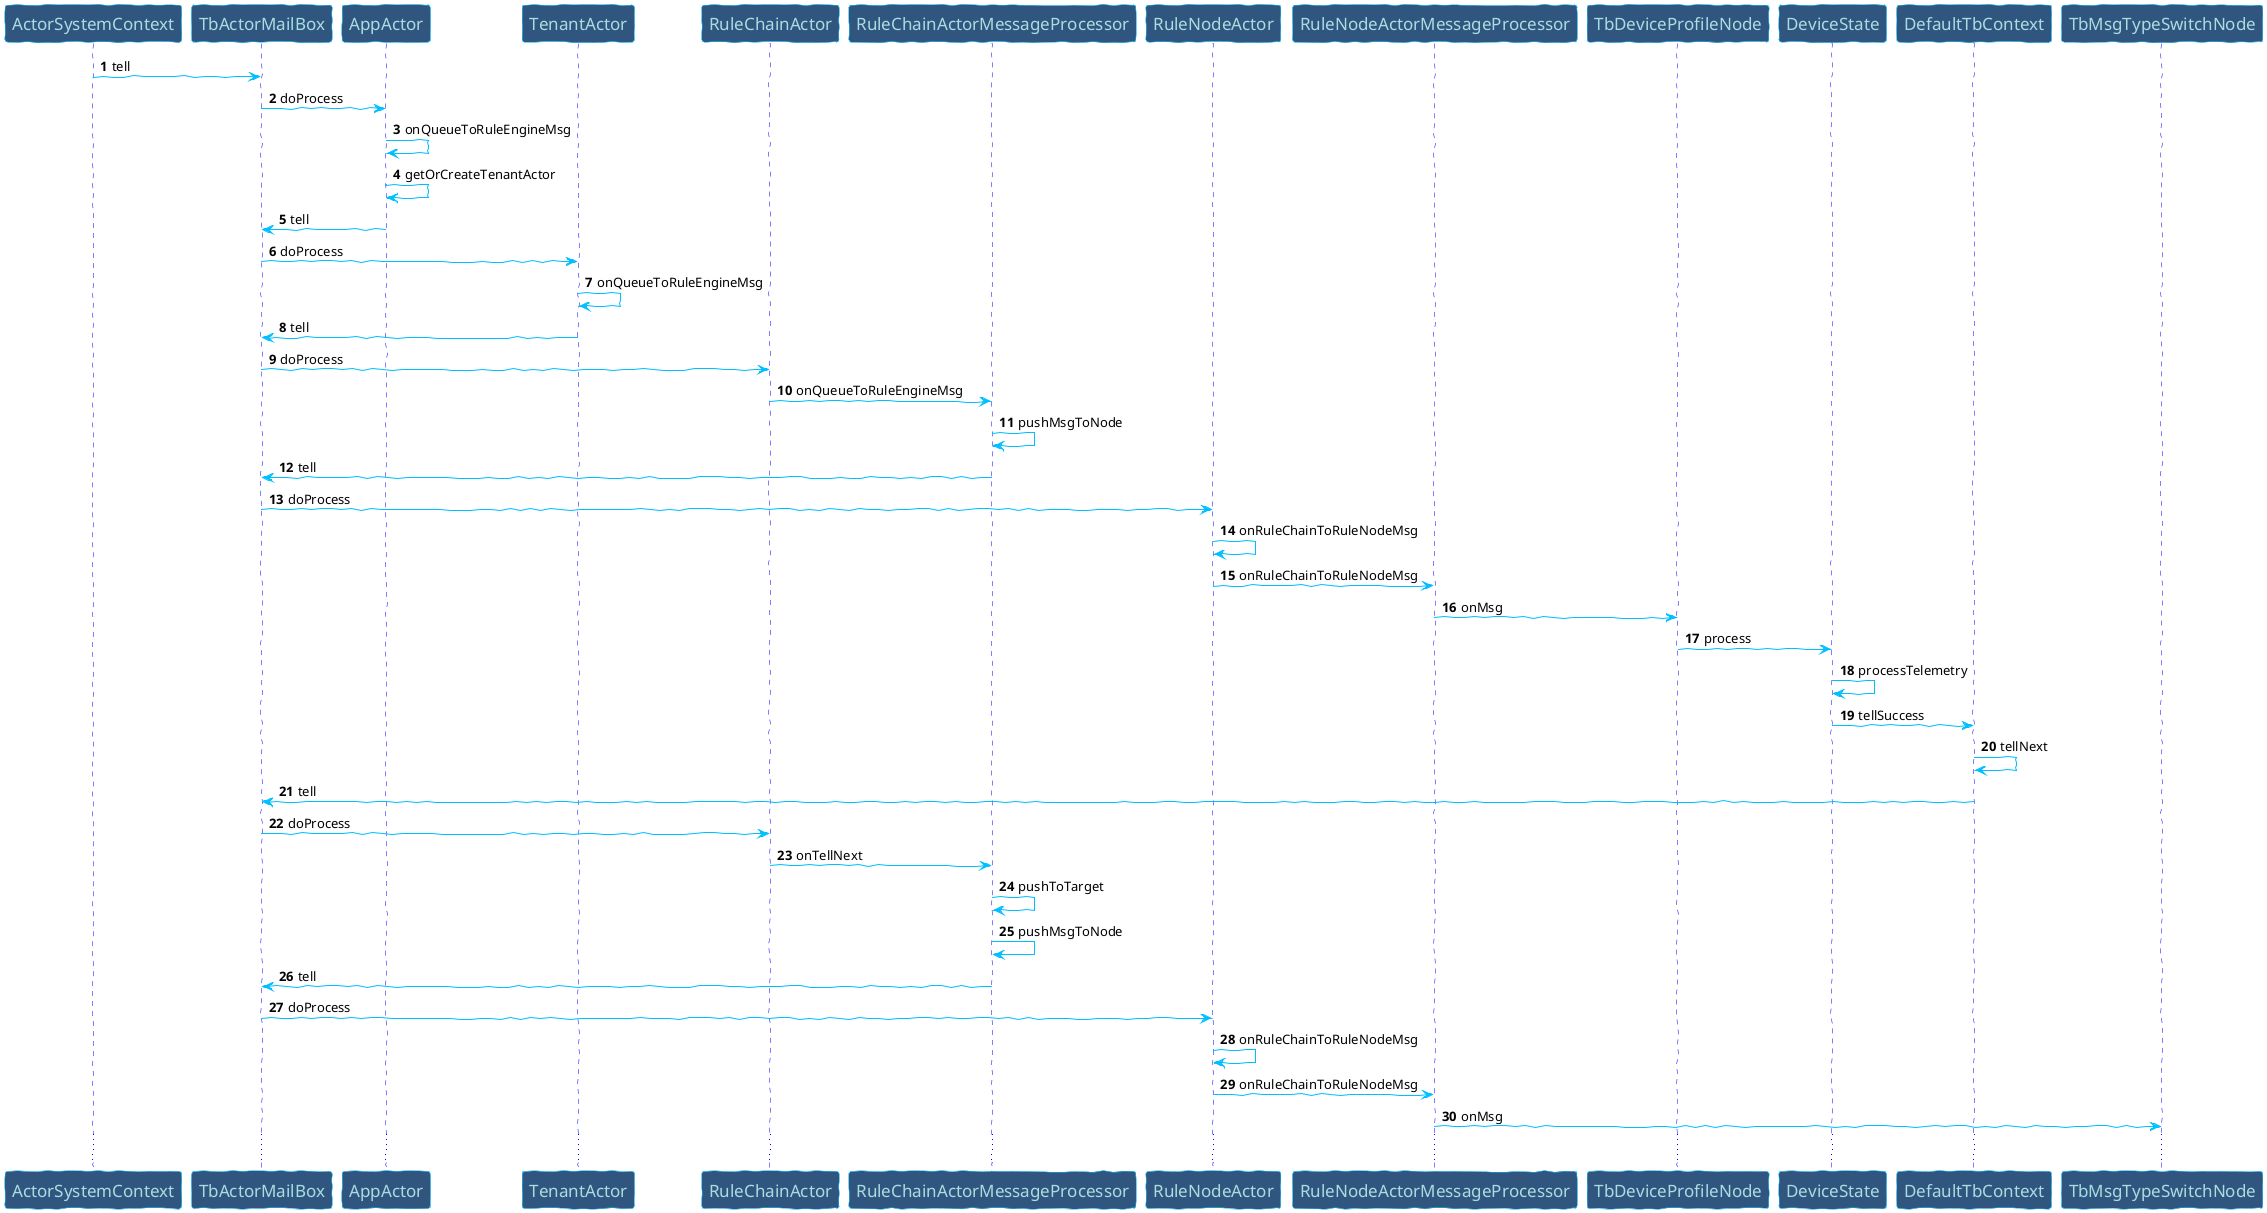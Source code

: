 @startuml

' participant DefaultActorService as DefaultActorService
' participant ActorSystemContext as ActorSystemContext
' participant DefaultTbActorSystem as DefaultTbActorSystem
' participant AppActor as AppActor
' participant StatsActor as StatsActor

skinparam handwritten true

skinparam sequence {
ArrowColor DeepSkyBlue
ActorBorderColor DeepSkyBlue
LifeLineBorderColor blue
LifeLineBackgroundColor #A9DCDF

ParticipantBorderColor DeepSkyBlue
ParticipantBackgroundColor #305680
ParticipantFontName Impact
ParticipantFontSize 17
ParticipantFontColor #A9DCDF

ActorBackgroundColor aqua
ActorFontColor DeepSkyBlue
ActorFontSize 17
ActorFontName Aapex
}

autonumber


ActorSystemContext -> TbActorMailBox: tell
TbActorMailBox -> AppActor: doProcess
AppActor -> AppActor: onQueueToRuleEngineMsg
AppActor -> AppActor: getOrCreateTenantActor
AppActor -> TbActorMailBox: tell
TbActorMailBox -> TenantActor: doProcess
TenantActor -> TenantActor: onQueueToRuleEngineMsg
TenantActor -> TbActorMailBox: tell
TbActorMailBox -> RuleChainActor: doProcess
RuleChainActor -> RuleChainActorMessageProcessor: onQueueToRuleEngineMsg
RuleChainActorMessageProcessor -> RuleChainActorMessageProcessor: pushMsgToNode
' note over ActorSystemContext, RuleChainActorMessageProcessor: QueueToRuleEngineMsg
RuleChainActorMessageProcessor-> TbActorMailBox: tell
TbActorMailBox -> RuleNodeActor: doProcess
RuleNodeActor -> RuleNodeActor: onRuleChainToRuleNodeMsg
RuleNodeActor -> RuleNodeActorMessageProcessor: onRuleChainToRuleNodeMsg
' note over RuleChainActorMessageProcessor, RuleNodeActorMessageProcessor: RuleChainToRuleNodeMsg
RuleNodeActorMessageProcessor -> TbDeviceProfileNode: onMsg

TbDeviceProfileNode -> DeviceState: process
DeviceState -> DeviceState: processTelemetry
DeviceState -> DefaultTbContext: tellSuccess
DefaultTbContext -> DefaultTbContext: tellNext
' note over TbDeviceProfileNode, DefaultTbContext: RuleChainToRuleNodeMsg.msg
DefaultTbContext -> TbActorMailBox: tell
TbActorMailBox -> RuleChainActor: doProcess
RuleChainActor -> RuleChainActorMessageProcessor: onTellNext
RuleChainActorMessageProcessor -> RuleChainActorMessageProcessor: pushToTarget
RuleChainActorMessageProcessor -> RuleChainActorMessageProcessor: pushMsgToNode
' note over DefaultTbContext, RuleChainActorMessageProcessor: RuleNodeToRuleChainTellNextMsg
RuleChainActorMessageProcessor -> TbActorMailBox: tell
TbActorMailBox -> RuleNodeActor: doProcess
RuleNodeActor -> RuleNodeActor: onRuleChainToRuleNodeMsg
RuleNodeActor -> RuleNodeActorMessageProcessor: onRuleChainToRuleNodeMsg
' note over RuleChainActorMessageProcessor, RuleNodeActorMessageProcessor: RuleChainToRuleNodeMsg
RuleNodeActorMessageProcessor -> TbMsgTypeSwitchNode: onMsg
' note over RuleNodeActorMessageProcessor, TbMsgTypeSwitchNode: RuleChainToRuleNodeMsg.msg
...








' Alice -> Bob: Authentication Request
' activate Bob
' Bob --> Alice: Authentication Response
' deactivate Bob
' Alice -> Bob: Another authentication Request
' Alice <-- Bob: another authentication Response

' Alice -> Bob: naxx
' Alice <-- Bob: naxx





@enduml
